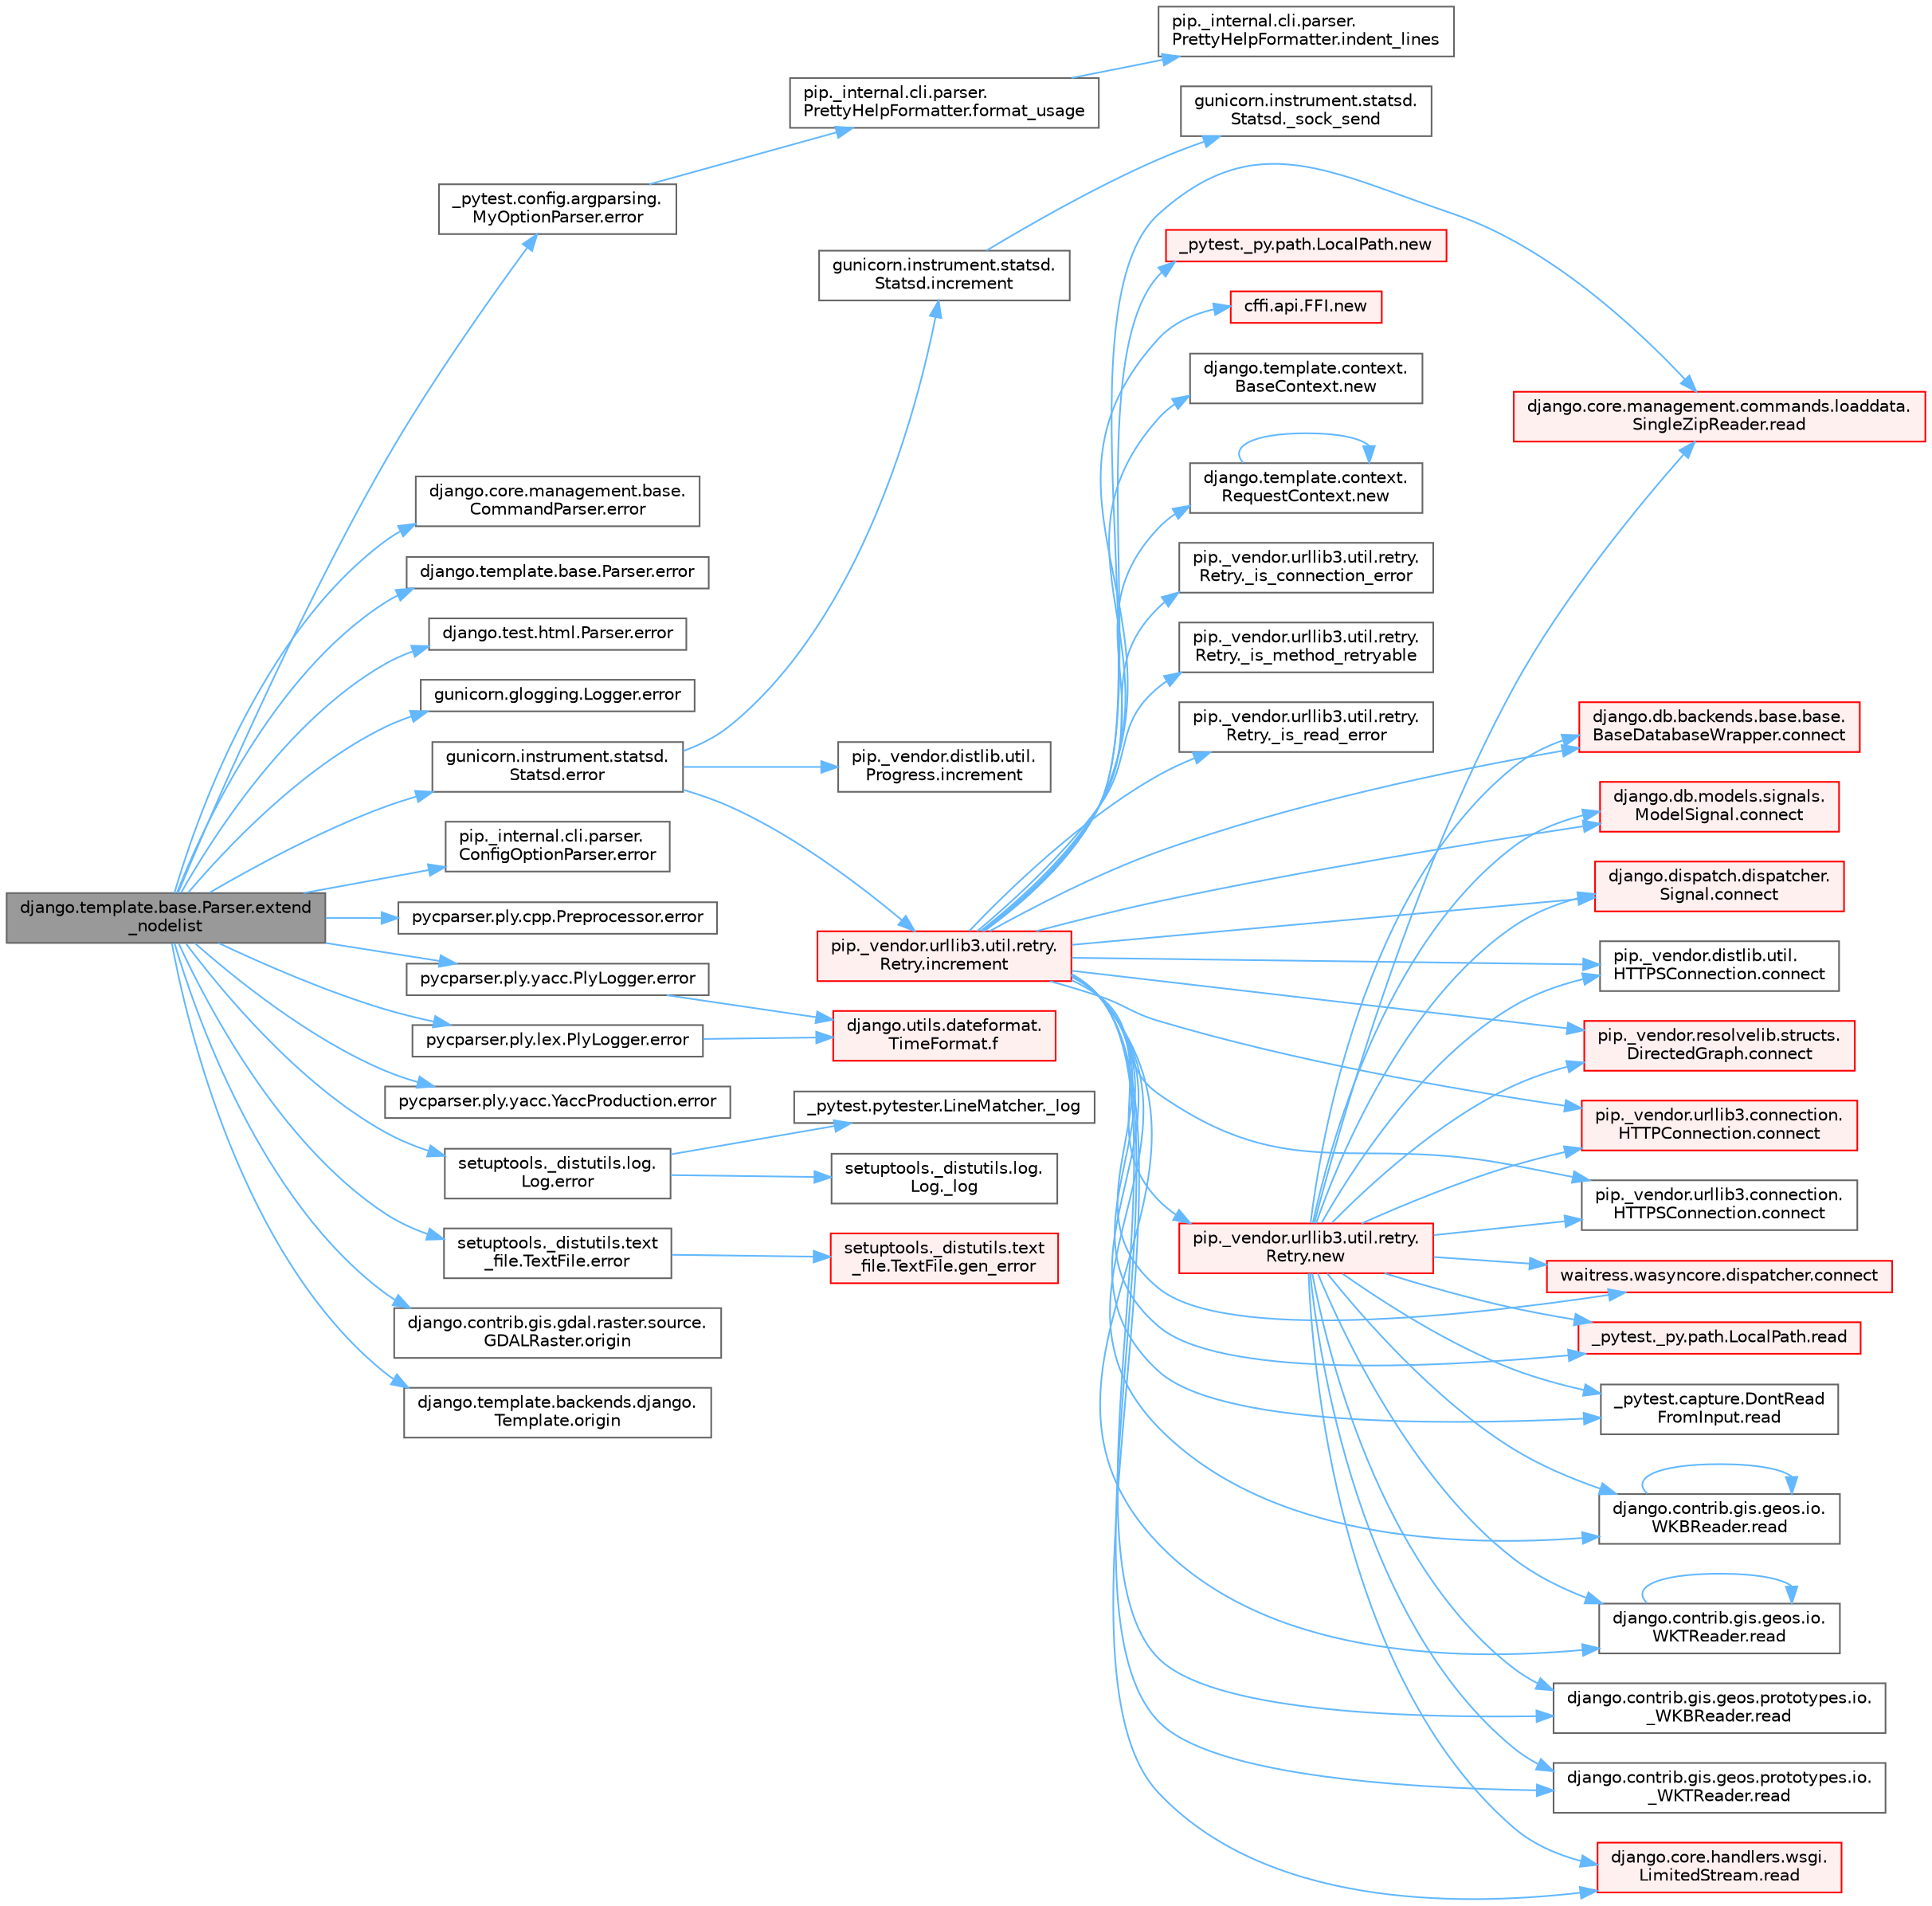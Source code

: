 digraph "django.template.base.Parser.extend_nodelist"
{
 // LATEX_PDF_SIZE
  bgcolor="transparent";
  edge [fontname=Helvetica,fontsize=10,labelfontname=Helvetica,labelfontsize=10];
  node [fontname=Helvetica,fontsize=10,shape=box,height=0.2,width=0.4];
  rankdir="LR";
  Node1 [id="Node000001",label="django.template.base.Parser.extend\l_nodelist",height=0.2,width=0.4,color="gray40", fillcolor="grey60", style="filled", fontcolor="black",tooltip=" "];
  Node1 -> Node2 [id="edge1_Node000001_Node000002",color="steelblue1",style="solid",tooltip=" "];
  Node2 [id="Node000002",label="_pytest.config.argparsing.\lMyOptionParser.error",height=0.2,width=0.4,color="grey40", fillcolor="white", style="filled",URL="$class__pytest_1_1config_1_1argparsing_1_1_my_option_parser.html#afa605e3b10b021d3192df596a2af55e4",tooltip=" "];
  Node2 -> Node3 [id="edge2_Node000002_Node000003",color="steelblue1",style="solid",tooltip=" "];
  Node3 [id="Node000003",label="pip._internal.cli.parser.\lPrettyHelpFormatter.format_usage",height=0.2,width=0.4,color="grey40", fillcolor="white", style="filled",URL="$classpip_1_1__internal_1_1cli_1_1parser_1_1_pretty_help_formatter.html#af51742b7ae0565bf16937b783af62fb1",tooltip=" "];
  Node3 -> Node4 [id="edge3_Node000003_Node000004",color="steelblue1",style="solid",tooltip=" "];
  Node4 [id="Node000004",label="pip._internal.cli.parser.\lPrettyHelpFormatter.indent_lines",height=0.2,width=0.4,color="grey40", fillcolor="white", style="filled",URL="$classpip_1_1__internal_1_1cli_1_1parser_1_1_pretty_help_formatter.html#aff7c640d960887731811a57f930f99b9",tooltip=" "];
  Node1 -> Node5 [id="edge4_Node000001_Node000005",color="steelblue1",style="solid",tooltip=" "];
  Node5 [id="Node000005",label="django.core.management.base.\lCommandParser.error",height=0.2,width=0.4,color="grey40", fillcolor="white", style="filled",URL="$classdjango_1_1core_1_1management_1_1base_1_1_command_parser.html#a8f60524680d1e5c70de7800e59578073",tooltip=" "];
  Node1 -> Node6 [id="edge5_Node000001_Node000006",color="steelblue1",style="solid",tooltip=" "];
  Node6 [id="Node000006",label="django.template.base.Parser.error",height=0.2,width=0.4,color="grey40", fillcolor="white", style="filled",URL="$classdjango_1_1template_1_1base_1_1_parser.html#ad75d5d46d6b8210f6e4dbab08ed53012",tooltip=" "];
  Node1 -> Node7 [id="edge6_Node000001_Node000007",color="steelblue1",style="solid",tooltip=" "];
  Node7 [id="Node000007",label="django.test.html.Parser.error",height=0.2,width=0.4,color="grey40", fillcolor="white", style="filled",URL="$classdjango_1_1test_1_1html_1_1_parser.html#a458164a9296ceed891d67f5fca97ac67",tooltip=" "];
  Node1 -> Node8 [id="edge7_Node000001_Node000008",color="steelblue1",style="solid",tooltip=" "];
  Node8 [id="Node000008",label="gunicorn.glogging.Logger.error",height=0.2,width=0.4,color="grey40", fillcolor="white", style="filled",URL="$classgunicorn_1_1glogging_1_1_logger.html#aeecb84dbc46a550d08e0ae8618d8b72c",tooltip=" "];
  Node1 -> Node9 [id="edge8_Node000001_Node000009",color="steelblue1",style="solid",tooltip=" "];
  Node9 [id="Node000009",label="gunicorn.instrument.statsd.\lStatsd.error",height=0.2,width=0.4,color="grey40", fillcolor="white", style="filled",URL="$classgunicorn_1_1instrument_1_1statsd_1_1_statsd.html#a00ca379c910e5842719e48e617504c12",tooltip=" "];
  Node9 -> Node10 [id="edge9_Node000009_Node000010",color="steelblue1",style="solid",tooltip=" "];
  Node10 [id="Node000010",label="gunicorn.instrument.statsd.\lStatsd.increment",height=0.2,width=0.4,color="grey40", fillcolor="white", style="filled",URL="$classgunicorn_1_1instrument_1_1statsd_1_1_statsd.html#a5527687726a051a5182ee13a842b08fd",tooltip=" "];
  Node10 -> Node11 [id="edge10_Node000010_Node000011",color="steelblue1",style="solid",tooltip=" "];
  Node11 [id="Node000011",label="gunicorn.instrument.statsd.\lStatsd._sock_send",height=0.2,width=0.4,color="grey40", fillcolor="white", style="filled",URL="$classgunicorn_1_1instrument_1_1statsd_1_1_statsd.html#a7a4a1b56ea564914ea1ca82d1004b779",tooltip=" "];
  Node9 -> Node12 [id="edge11_Node000009_Node000012",color="steelblue1",style="solid",tooltip=" "];
  Node12 [id="Node000012",label="pip._vendor.distlib.util.\lProgress.increment",height=0.2,width=0.4,color="grey40", fillcolor="white", style="filled",URL="$classpip_1_1__vendor_1_1distlib_1_1util_1_1_progress.html#a197ffd4ac8a74898742a6cde5b4c5466",tooltip=" "];
  Node9 -> Node13 [id="edge12_Node000009_Node000013",color="steelblue1",style="solid",tooltip=" "];
  Node13 [id="Node000013",label="pip._vendor.urllib3.util.retry.\lRetry.increment",height=0.2,width=0.4,color="red", fillcolor="#FFF0F0", style="filled",URL="$classpip_1_1__vendor_1_1urllib3_1_1util_1_1retry_1_1_retry.html#a88dd993ccb2ef4b2bfa9ad0571374b12",tooltip=" "];
  Node13 -> Node14 [id="edge13_Node000013_Node000014",color="steelblue1",style="solid",tooltip=" "];
  Node14 [id="Node000014",label="pip._vendor.urllib3.util.retry.\lRetry._is_connection_error",height=0.2,width=0.4,color="grey40", fillcolor="white", style="filled",URL="$classpip_1_1__vendor_1_1urllib3_1_1util_1_1retry_1_1_retry.html#af9157a0cb7ff9ff1545c47689060cae3",tooltip=" "];
  Node13 -> Node15 [id="edge14_Node000013_Node000015",color="steelblue1",style="solid",tooltip=" "];
  Node15 [id="Node000015",label="pip._vendor.urllib3.util.retry.\lRetry._is_method_retryable",height=0.2,width=0.4,color="grey40", fillcolor="white", style="filled",URL="$classpip_1_1__vendor_1_1urllib3_1_1util_1_1retry_1_1_retry.html#a193e812f031d711640062670168b06d6",tooltip=" "];
  Node13 -> Node16 [id="edge15_Node000013_Node000016",color="steelblue1",style="solid",tooltip=" "];
  Node16 [id="Node000016",label="pip._vendor.urllib3.util.retry.\lRetry._is_read_error",height=0.2,width=0.4,color="grey40", fillcolor="white", style="filled",URL="$classpip_1_1__vendor_1_1urllib3_1_1util_1_1retry_1_1_retry.html#a605705facbf670c41a7291387eb9d441",tooltip=" "];
  Node13 -> Node17 [id="edge16_Node000013_Node000017",color="steelblue1",style="solid",tooltip=" "];
  Node17 [id="Node000017",label="django.db.backends.base.base.\lBaseDatabaseWrapper.connect",height=0.2,width=0.4,color="red", fillcolor="#FFF0F0", style="filled",URL="$classdjango_1_1db_1_1backends_1_1base_1_1base_1_1_base_database_wrapper.html#a7b64171260c3bf790ed1f563fe48ec35",tooltip=" "];
  Node13 -> Node4482 [id="edge17_Node000013_Node004482",color="steelblue1",style="solid",tooltip=" "];
  Node4482 [id="Node004482",label="django.db.models.signals.\lModelSignal.connect",height=0.2,width=0.4,color="red", fillcolor="#FFF0F0", style="filled",URL="$classdjango_1_1db_1_1models_1_1signals_1_1_model_signal.html#a9f30fd9b11c3da129cef5ed15df81e6e",tooltip=" "];
  Node13 -> Node4484 [id="edge18_Node000013_Node004484",color="steelblue1",style="solid",tooltip=" "];
  Node4484 [id="Node004484",label="django.dispatch.dispatcher.\lSignal.connect",height=0.2,width=0.4,color="red", fillcolor="#FFF0F0", style="filled",URL="$classdjango_1_1dispatch_1_1dispatcher_1_1_signal.html#ad0c09a102ff82630078b9fd5af4e0d0d",tooltip=" "];
  Node13 -> Node4485 [id="edge19_Node000013_Node004485",color="steelblue1",style="solid",tooltip=" "];
  Node4485 [id="Node004485",label="pip._vendor.distlib.util.\lHTTPSConnection.connect",height=0.2,width=0.4,color="grey40", fillcolor="white", style="filled",URL="$classpip_1_1__vendor_1_1distlib_1_1util_1_1_h_t_t_p_s_connection.html#a1f7ef8f789419a2afad1cc5117d95bc6",tooltip=" "];
  Node13 -> Node4486 [id="edge20_Node000013_Node004486",color="steelblue1",style="solid",tooltip=" "];
  Node4486 [id="Node004486",label="pip._vendor.resolvelib.structs.\lDirectedGraph.connect",height=0.2,width=0.4,color="red", fillcolor="#FFF0F0", style="filled",URL="$classpip_1_1__vendor_1_1resolvelib_1_1structs_1_1_directed_graph.html#a1eb430d00f36fac07a490c7779d31575",tooltip=" "];
  Node13 -> Node4487 [id="edge21_Node000013_Node004487",color="steelblue1",style="solid",tooltip=" "];
  Node4487 [id="Node004487",label="pip._vendor.urllib3.connection.\lHTTPConnection.connect",height=0.2,width=0.4,color="red", fillcolor="#FFF0F0", style="filled",URL="$classpip_1_1__vendor_1_1urllib3_1_1connection_1_1_h_t_t_p_connection.html#afbfafe5a6942dc8e02a727a6f5eb2244",tooltip=" "];
  Node13 -> Node4490 [id="edge22_Node000013_Node004490",color="steelblue1",style="solid",tooltip=" "];
  Node4490 [id="Node004490",label="pip._vendor.urllib3.connection.\lHTTPSConnection.connect",height=0.2,width=0.4,color="grey40", fillcolor="white", style="filled",URL="$classpip_1_1__vendor_1_1urllib3_1_1connection_1_1_h_t_t_p_s_connection.html#a4dad4b6496c3f029196c78b991f57c03",tooltip=" "];
  Node13 -> Node4491 [id="edge23_Node000013_Node004491",color="steelblue1",style="solid",tooltip=" "];
  Node4491 [id="Node004491",label="waitress.wasyncore.dispatcher.connect",height=0.2,width=0.4,color="red", fillcolor="#FFF0F0", style="filled",URL="$classwaitress_1_1wasyncore_1_1dispatcher.html#a62e9904422762eb9bc05bc1dd595aebb",tooltip=" "];
  Node13 -> Node268 [id="edge24_Node000013_Node000268",color="steelblue1",style="solid",tooltip=" "];
  Node268 [id="Node000268",label="_pytest._py.path.LocalPath.new",height=0.2,width=0.4,color="red", fillcolor="#FFF0F0", style="filled",URL="$class__pytest_1_1__py_1_1path_1_1_local_path.html#ab5882416a5911e7a15e0598cbeab05cd",tooltip=" "];
  Node13 -> Node4478 [id="edge25_Node000013_Node004478",color="steelblue1",style="solid",tooltip=" "];
  Node4478 [id="Node004478",label="cffi.api.FFI.new",height=0.2,width=0.4,color="red", fillcolor="#FFF0F0", style="filled",URL="$classcffi_1_1api_1_1_f_f_i.html#a8683df0d048f312ff118f16dae752887",tooltip=" "];
  Node13 -> Node4479 [id="edge26_Node000013_Node004479",color="steelblue1",style="solid",tooltip=" "];
  Node4479 [id="Node004479",label="django.template.context.\lBaseContext.new",height=0.2,width=0.4,color="grey40", fillcolor="white", style="filled",URL="$classdjango_1_1template_1_1context_1_1_base_context.html#a65a4f3e5e3bccacaf4e30e36100c1423",tooltip=" "];
  Node13 -> Node4480 [id="edge27_Node000013_Node004480",color="steelblue1",style="solid",tooltip=" "];
  Node4480 [id="Node004480",label="django.template.context.\lRequestContext.new",height=0.2,width=0.4,color="grey40", fillcolor="white", style="filled",URL="$classdjango_1_1template_1_1context_1_1_request_context.html#a4402e04b0c9bd3d4a2b7f06f38ab7432",tooltip=" "];
  Node4480 -> Node4480 [id="edge28_Node004480_Node004480",color="steelblue1",style="solid",tooltip=" "];
  Node13 -> Node4481 [id="edge29_Node000013_Node004481",color="steelblue1",style="solid",tooltip=" "];
  Node4481 [id="Node004481",label="pip._vendor.urllib3.util.retry.\lRetry.new",height=0.2,width=0.4,color="red", fillcolor="#FFF0F0", style="filled",URL="$classpip_1_1__vendor_1_1urllib3_1_1util_1_1retry_1_1_retry.html#ab806585412b9d9b3c0d882fb4bd8d3c0",tooltip=" "];
  Node4481 -> Node17 [id="edge30_Node004481_Node000017",color="steelblue1",style="solid",tooltip=" "];
  Node4481 -> Node4482 [id="edge31_Node004481_Node004482",color="steelblue1",style="solid",tooltip=" "];
  Node4481 -> Node4484 [id="edge32_Node004481_Node004484",color="steelblue1",style="solid",tooltip=" "];
  Node4481 -> Node4485 [id="edge33_Node004481_Node004485",color="steelblue1",style="solid",tooltip=" "];
  Node4481 -> Node4486 [id="edge34_Node004481_Node004486",color="steelblue1",style="solid",tooltip=" "];
  Node4481 -> Node4487 [id="edge35_Node004481_Node004487",color="steelblue1",style="solid",tooltip=" "];
  Node4481 -> Node4490 [id="edge36_Node004481_Node004490",color="steelblue1",style="solid",tooltip=" "];
  Node4481 -> Node4491 [id="edge37_Node004481_Node004491",color="steelblue1",style="solid",tooltip=" "];
  Node4481 -> Node285 [id="edge38_Node004481_Node000285",color="steelblue1",style="solid",tooltip=" "];
  Node285 [id="Node000285",label="_pytest._py.path.LocalPath.read",height=0.2,width=0.4,color="red", fillcolor="#FFF0F0", style="filled",URL="$class__pytest_1_1__py_1_1path_1_1_local_path.html#a8640b65f715ce8a258379deb78a68fd8",tooltip=" "];
  Node4481 -> Node352 [id="edge39_Node004481_Node000352",color="steelblue1",style="solid",tooltip=" "];
  Node352 [id="Node000352",label="_pytest.capture.DontRead\lFromInput.read",height=0.2,width=0.4,color="grey40", fillcolor="white", style="filled",URL="$class__pytest_1_1capture_1_1_dont_read_from_input.html#abe84d6d5626bed2fa4f52408d2b95d3f",tooltip=" "];
  Node4481 -> Node353 [id="edge40_Node004481_Node000353",color="steelblue1",style="solid",tooltip=" "];
  Node353 [id="Node000353",label="django.contrib.gis.geos.io.\lWKBReader.read",height=0.2,width=0.4,color="grey40", fillcolor="white", style="filled",URL="$classdjango_1_1contrib_1_1gis_1_1geos_1_1io_1_1_w_k_b_reader.html#a690153c2f609f20814011beceded4ce6",tooltip=" "];
  Node353 -> Node353 [id="edge41_Node000353_Node000353",color="steelblue1",style="solid",tooltip=" "];
  Node4481 -> Node354 [id="edge42_Node004481_Node000354",color="steelblue1",style="solid",tooltip=" "];
  Node354 [id="Node000354",label="django.contrib.gis.geos.io.\lWKTReader.read",height=0.2,width=0.4,color="grey40", fillcolor="white", style="filled",URL="$classdjango_1_1contrib_1_1gis_1_1geos_1_1io_1_1_w_k_t_reader.html#af8cdf42c9388b4ca18b86af2cd174dd0",tooltip=" "];
  Node354 -> Node354 [id="edge43_Node000354_Node000354",color="steelblue1",style="solid",tooltip=" "];
  Node4481 -> Node355 [id="edge44_Node004481_Node000355",color="steelblue1",style="solid",tooltip=" "];
  Node355 [id="Node000355",label="django.contrib.gis.geos.prototypes.io.\l_WKBReader.read",height=0.2,width=0.4,color="grey40", fillcolor="white", style="filled",URL="$classdjango_1_1contrib_1_1gis_1_1geos_1_1prototypes_1_1io_1_1___w_k_b_reader.html#a71e78ed5a74b998533ef3801723a5827",tooltip=" "];
  Node4481 -> Node356 [id="edge45_Node004481_Node000356",color="steelblue1",style="solid",tooltip=" "];
  Node356 [id="Node000356",label="django.contrib.gis.geos.prototypes.io.\l_WKTReader.read",height=0.2,width=0.4,color="grey40", fillcolor="white", style="filled",URL="$classdjango_1_1contrib_1_1gis_1_1geos_1_1prototypes_1_1io_1_1___w_k_t_reader.html#a97b2007978d99bec56d1bbf4091dd46a",tooltip=" "];
  Node4481 -> Node357 [id="edge46_Node004481_Node000357",color="steelblue1",style="solid",tooltip=" "];
  Node357 [id="Node000357",label="django.core.handlers.wsgi.\lLimitedStream.read",height=0.2,width=0.4,color="red", fillcolor="#FFF0F0", style="filled",URL="$classdjango_1_1core_1_1handlers_1_1wsgi_1_1_limited_stream.html#a01766186550a2bafd2a0c0cac1117797",tooltip=" "];
  Node4481 -> Node361 [id="edge47_Node004481_Node000361",color="steelblue1",style="solid",tooltip=" "];
  Node361 [id="Node000361",label="django.core.management.commands.loaddata.\lSingleZipReader.read",height=0.2,width=0.4,color="red", fillcolor="#FFF0F0", style="filled",URL="$classdjango_1_1core_1_1management_1_1commands_1_1loaddata_1_1_single_zip_reader.html#a6c6512afb638e535f6d9973329238ec1",tooltip=" "];
  Node13 -> Node285 [id="edge48_Node000013_Node000285",color="steelblue1",style="solid",tooltip=" "];
  Node13 -> Node352 [id="edge49_Node000013_Node000352",color="steelblue1",style="solid",tooltip=" "];
  Node13 -> Node353 [id="edge50_Node000013_Node000353",color="steelblue1",style="solid",tooltip=" "];
  Node13 -> Node354 [id="edge51_Node000013_Node000354",color="steelblue1",style="solid",tooltip=" "];
  Node13 -> Node355 [id="edge52_Node000013_Node000355",color="steelblue1",style="solid",tooltip=" "];
  Node13 -> Node356 [id="edge53_Node000013_Node000356",color="steelblue1",style="solid",tooltip=" "];
  Node13 -> Node357 [id="edge54_Node000013_Node000357",color="steelblue1",style="solid",tooltip=" "];
  Node13 -> Node361 [id="edge55_Node000013_Node000361",color="steelblue1",style="solid",tooltip=" "];
  Node1 -> Node3134 [id="edge56_Node000001_Node003134",color="steelblue1",style="solid",tooltip=" "];
  Node3134 [id="Node003134",label="pip._internal.cli.parser.\lConfigOptionParser.error",height=0.2,width=0.4,color="grey40", fillcolor="white", style="filled",URL="$classpip_1_1__internal_1_1cli_1_1parser_1_1_config_option_parser.html#a7f476706a72ac9c0f9862fff54f800b6",tooltip=" "];
  Node1 -> Node3135 [id="edge57_Node000001_Node003135",color="steelblue1",style="solid",tooltip=" "];
  Node3135 [id="Node003135",label="pycparser.ply.cpp.Preprocessor.error",height=0.2,width=0.4,color="grey40", fillcolor="white", style="filled",URL="$classpycparser_1_1ply_1_1cpp_1_1_preprocessor.html#a7e1ac62be845481431f1eba28c7c4dff",tooltip=" "];
  Node1 -> Node3136 [id="edge58_Node000001_Node003136",color="steelblue1",style="solid",tooltip=" "];
  Node3136 [id="Node003136",label="pycparser.ply.lex.PlyLogger.error",height=0.2,width=0.4,color="grey40", fillcolor="white", style="filled",URL="$classpycparser_1_1ply_1_1lex_1_1_ply_logger.html#acd6be9709e7b404943ae36e163141b25",tooltip=" "];
  Node3136 -> Node3137 [id="edge59_Node003136_Node003137",color="steelblue1",style="solid",tooltip=" "];
  Node3137 [id="Node003137",label="django.utils.dateformat.\lTimeFormat.f",height=0.2,width=0.4,color="red", fillcolor="#FFF0F0", style="filled",URL="$classdjango_1_1utils_1_1dateformat_1_1_time_format.html#a917dbc4f3103e5d9dd416fce475b48a8",tooltip=" "];
  Node1 -> Node3138 [id="edge60_Node000001_Node003138",color="steelblue1",style="solid",tooltip=" "];
  Node3138 [id="Node003138",label="pycparser.ply.yacc.PlyLogger.error",height=0.2,width=0.4,color="grey40", fillcolor="white", style="filled",URL="$classpycparser_1_1ply_1_1yacc_1_1_ply_logger.html#af6aeffc66660a97dae0fbedefc30be02",tooltip=" "];
  Node3138 -> Node3137 [id="edge61_Node003138_Node003137",color="steelblue1",style="solid",tooltip=" "];
  Node1 -> Node3139 [id="edge62_Node000001_Node003139",color="steelblue1",style="solid",tooltip=" "];
  Node3139 [id="Node003139",label="pycparser.ply.yacc.YaccProduction.error",height=0.2,width=0.4,color="grey40", fillcolor="white", style="filled",URL="$classpycparser_1_1ply_1_1yacc_1_1_yacc_production.html#afad8b69a6e498ad76e964d1d258fec4b",tooltip=" "];
  Node1 -> Node3140 [id="edge63_Node000001_Node003140",color="steelblue1",style="solid",tooltip=" "];
  Node3140 [id="Node003140",label="setuptools._distutils.log.\lLog.error",height=0.2,width=0.4,color="grey40", fillcolor="white", style="filled",URL="$classsetuptools_1_1__distutils_1_1log_1_1_log.html#a7bd864699d7c02ad3de0c09a76dee94f",tooltip=" "];
  Node3140 -> Node1288 [id="edge64_Node003140_Node001288",color="steelblue1",style="solid",tooltip=" "];
  Node1288 [id="Node001288",label="_pytest.pytester.LineMatcher._log",height=0.2,width=0.4,color="grey40", fillcolor="white", style="filled",URL="$class__pytest_1_1pytester_1_1_line_matcher.html#a8783ff706e976340d529c3c012831254",tooltip=" "];
  Node3140 -> Node1289 [id="edge65_Node003140_Node001289",color="steelblue1",style="solid",tooltip=" "];
  Node1289 [id="Node001289",label="setuptools._distutils.log.\lLog._log",height=0.2,width=0.4,color="grey40", fillcolor="white", style="filled",URL="$classsetuptools_1_1__distutils_1_1log_1_1_log.html#a4a1ffe6fd0ad53057d8ea48b2ca6e471",tooltip=" "];
  Node1 -> Node3141 [id="edge66_Node000001_Node003141",color="steelblue1",style="solid",tooltip=" "];
  Node3141 [id="Node003141",label="setuptools._distutils.text\l_file.TextFile.error",height=0.2,width=0.4,color="grey40", fillcolor="white", style="filled",URL="$classsetuptools_1_1__distutils_1_1text__file_1_1_text_file.html#a670e0e2eae86ae71f328552dfcf2f451",tooltip=" "];
  Node3141 -> Node2320 [id="edge67_Node003141_Node002320",color="steelblue1",style="solid",tooltip=" "];
  Node2320 [id="Node002320",label="setuptools._distutils.text\l_file.TextFile.gen_error",height=0.2,width=0.4,color="red", fillcolor="#FFF0F0", style="filled",URL="$classsetuptools_1_1__distutils_1_1text__file_1_1_text_file.html#a9991fa038bd382ef25b2e21b0dcc422d",tooltip=" "];
  Node1 -> Node3655 [id="edge68_Node000001_Node003655",color="steelblue1",style="solid",tooltip=" "];
  Node3655 [id="Node003655",label="django.contrib.gis.gdal.raster.source.\lGDALRaster.origin",height=0.2,width=0.4,color="grey40", fillcolor="white", style="filled",URL="$classdjango_1_1contrib_1_1gis_1_1gdal_1_1raster_1_1source_1_1_g_d_a_l_raster.html#ace95f7affac490b0549559e515c8353f",tooltip=" "];
  Node1 -> Node3656 [id="edge69_Node000001_Node003656",color="steelblue1",style="solid",tooltip=" "];
  Node3656 [id="Node003656",label="django.template.backends.django.\lTemplate.origin",height=0.2,width=0.4,color="grey40", fillcolor="white", style="filled",URL="$classdjango_1_1template_1_1backends_1_1django_1_1_template.html#afab4909f0cdf15d67ebbb0cc1531fcec",tooltip=" "];
}
